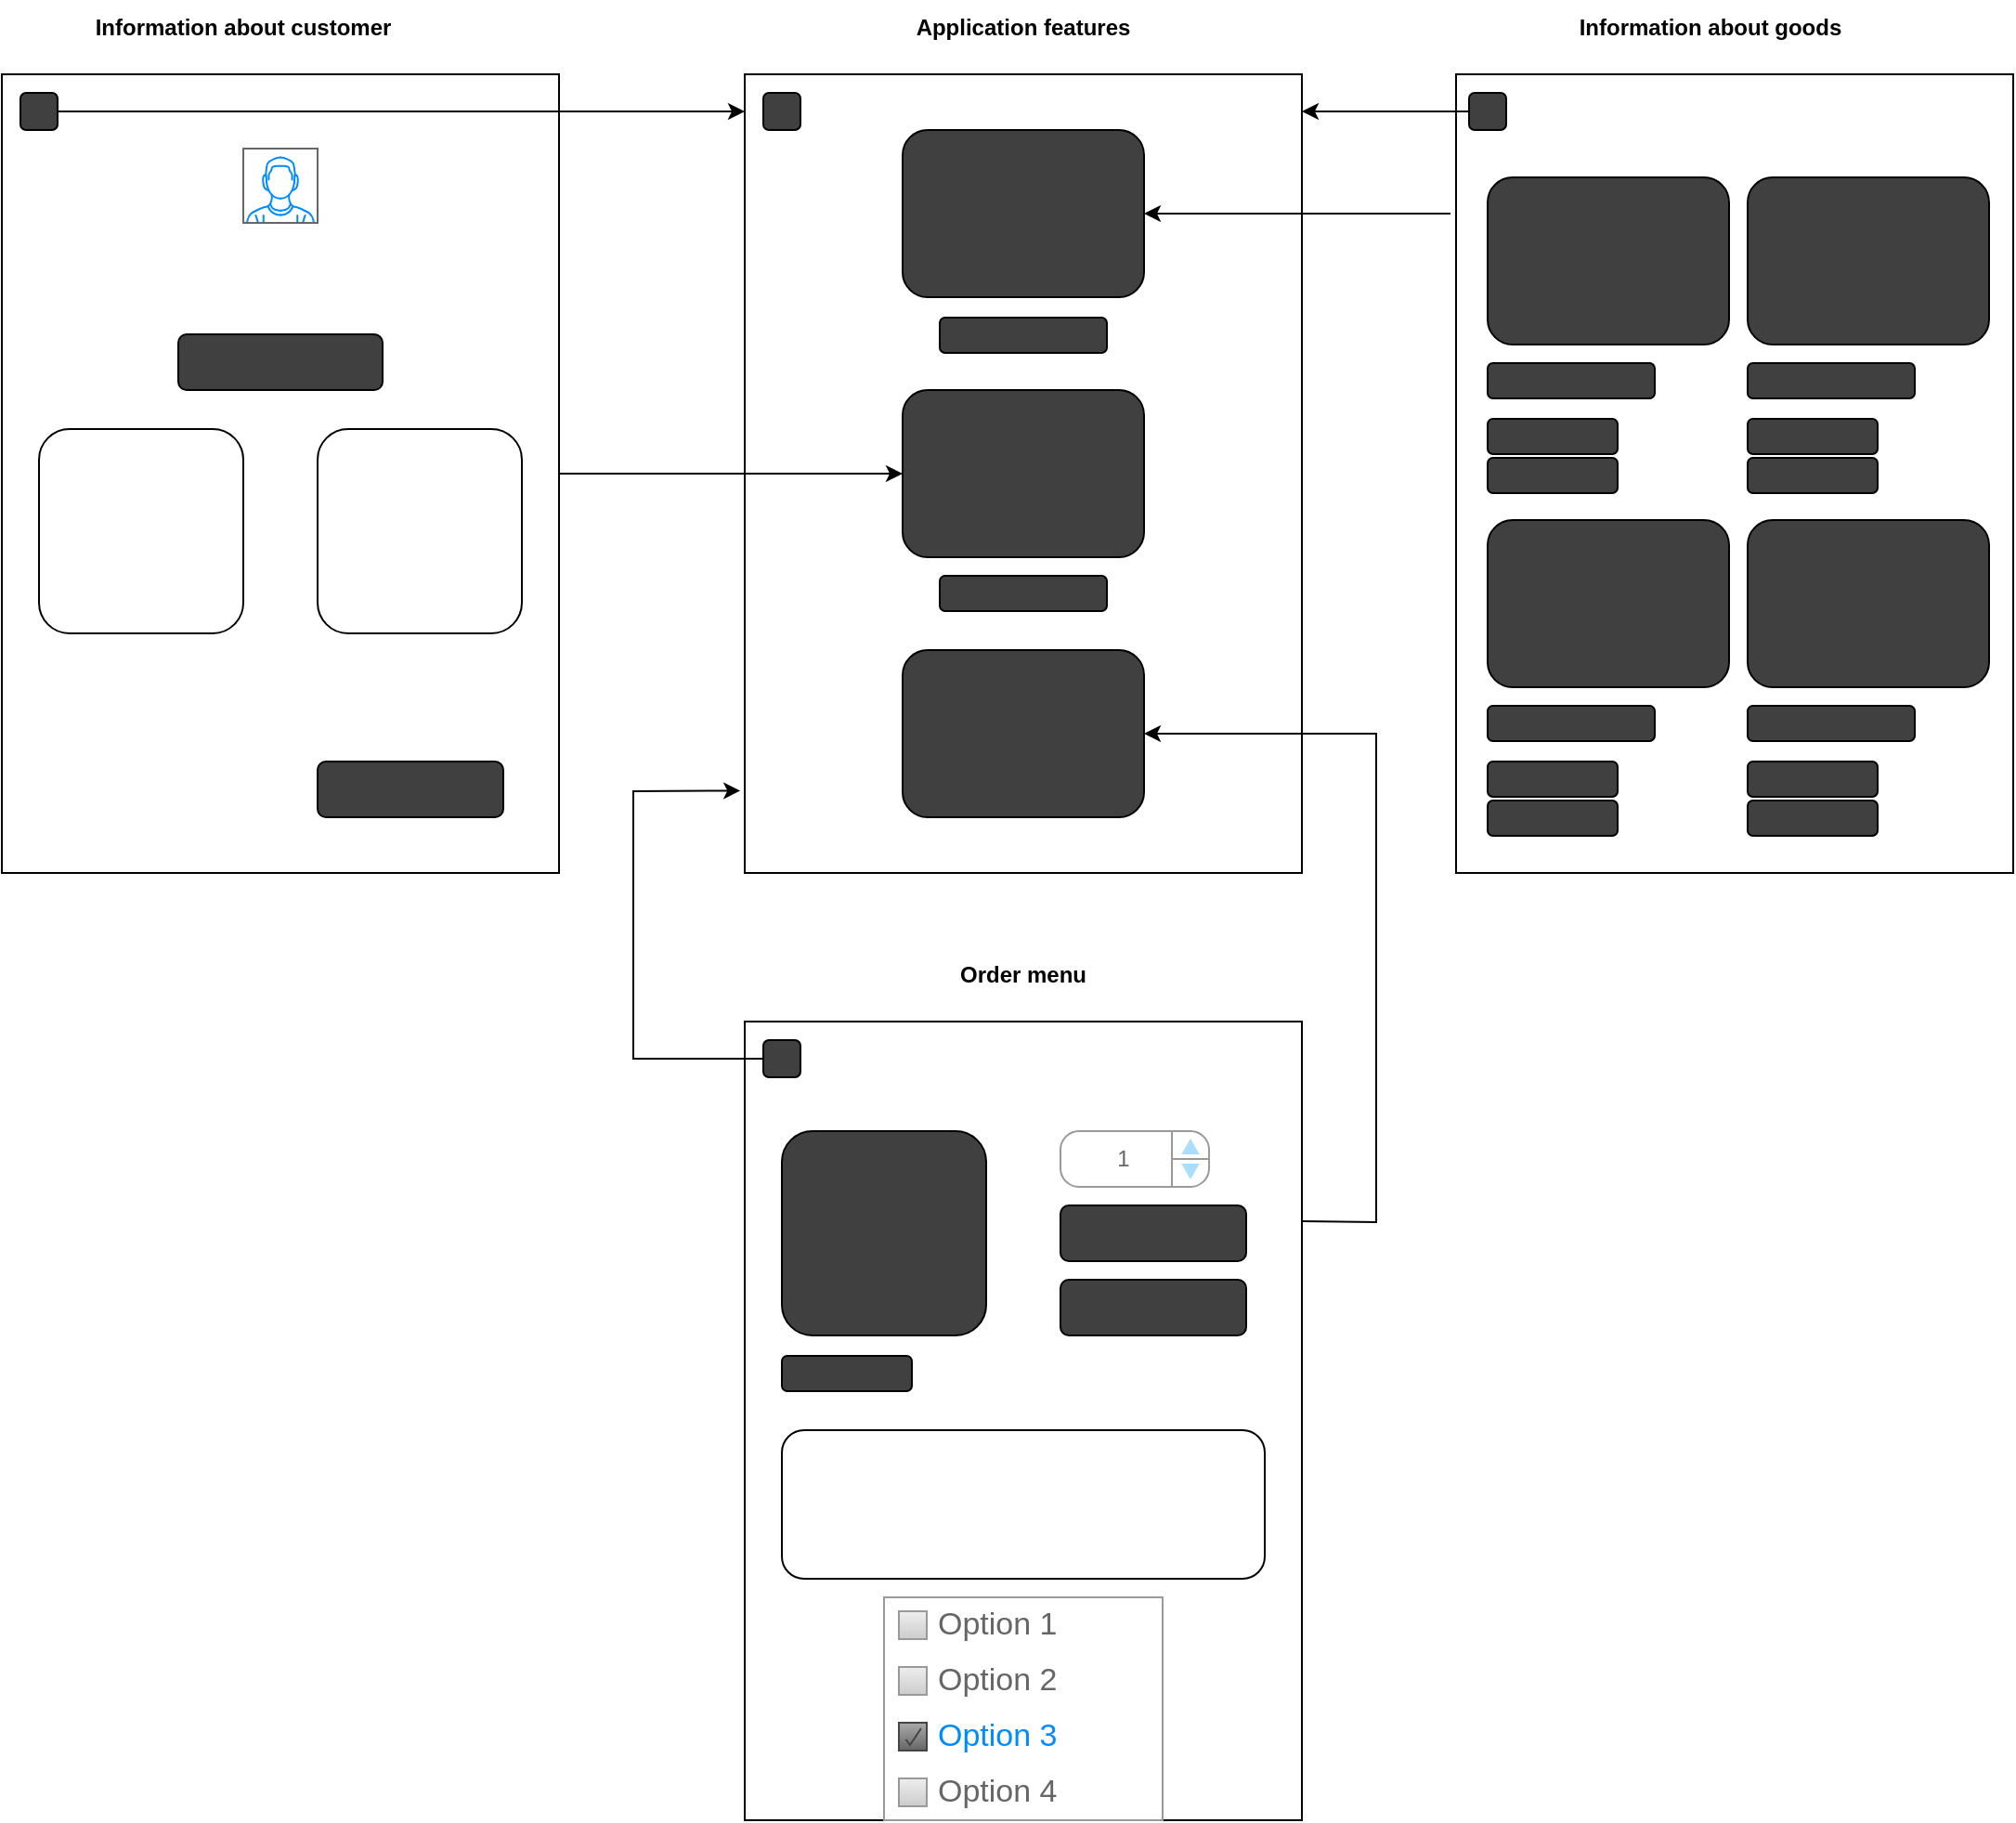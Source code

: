 <mxfile version="22.0.2" type="device">
  <diagram name="Страница — 1" id="diQHkgZ4jj537dQnGkf7">
    <mxGraphModel dx="2626" dy="2130" grid="1" gridSize="10" guides="1" tooltips="1" connect="1" arrows="1" fold="1" page="1" pageScale="1" pageWidth="827" pageHeight="1169" math="0" shadow="0">
      <root>
        <mxCell id="0" />
        <mxCell id="1" parent="0" />
        <mxCell id="UUu7xsAqu7KOiiiqauQD-60" value="" style="rounded=0;whiteSpace=wrap;html=1;" vertex="1" parent="1">
          <mxGeometry x="-50" width="300" height="430" as="geometry" />
        </mxCell>
        <mxCell id="UUu7xsAqu7KOiiiqauQD-59" value="" style="rounded=0;whiteSpace=wrap;html=1;" vertex="1" parent="1">
          <mxGeometry x="350" width="300" height="430" as="geometry" />
        </mxCell>
        <mxCell id="UUu7xsAqu7KOiiiqauQD-3" value="" style="verticalLabelPosition=bottom;shadow=0;dashed=0;align=center;html=1;verticalAlign=top;strokeWidth=1;shape=mxgraph.mockup.containers.userMale;strokeColor=#666666;strokeColor2=#008cff;" vertex="1" parent="1">
          <mxGeometry x="80" y="40" width="40" height="40" as="geometry" />
        </mxCell>
        <mxCell id="UUu7xsAqu7KOiiiqauQD-6" value="" style="rounded=1;whiteSpace=wrap;html=1;fillColor=#404040;" vertex="1" parent="1">
          <mxGeometry x="45" y="140" width="110" height="30" as="geometry" />
        </mxCell>
        <mxCell id="UUu7xsAqu7KOiiiqauQD-8" value="Information about customer" style="text;html=1;strokeColor=none;fillColor=none;align=center;verticalAlign=middle;whiteSpace=wrap;rounded=0;fontStyle=1" vertex="1" parent="1">
          <mxGeometry x="-10" y="-40" width="180" height="30" as="geometry" />
        </mxCell>
        <mxCell id="UUu7xsAqu7KOiiiqauQD-13" value="" style="rounded=1;whiteSpace=wrap;html=1;" vertex="1" parent="1">
          <mxGeometry x="-30" y="191" width="110" height="110" as="geometry" />
        </mxCell>
        <mxCell id="UUu7xsAqu7KOiiiqauQD-14" value="" style="rounded=1;whiteSpace=wrap;html=1;fillColor=#404040;" vertex="1" parent="1">
          <mxGeometry x="-40" y="10" width="20" height="20" as="geometry" />
        </mxCell>
        <mxCell id="UUu7xsAqu7KOiiiqauQD-15" value="" style="rounded=1;whiteSpace=wrap;html=1;fillColor=#404040;" vertex="1" parent="1">
          <mxGeometry x="120" y="370" width="100" height="30" as="geometry" />
        </mxCell>
        <mxCell id="UUu7xsAqu7KOiiiqauQD-17" value="" style="rounded=1;whiteSpace=wrap;html=1;" vertex="1" parent="1">
          <mxGeometry x="120" y="191" width="110" height="110" as="geometry" />
        </mxCell>
        <mxCell id="UUu7xsAqu7KOiiiqauQD-21" value="Application features" style="text;html=1;strokeColor=none;fillColor=none;align=center;verticalAlign=middle;whiteSpace=wrap;rounded=0;fontStyle=1" vertex="1" parent="1">
          <mxGeometry x="410" y="-40" width="180" height="30" as="geometry" />
        </mxCell>
        <mxCell id="UUu7xsAqu7KOiiiqauQD-29" value="" style="rounded=1;whiteSpace=wrap;html=1;fillColor=#404040;" vertex="1" parent="1">
          <mxGeometry x="360" y="10" width="20" height="20" as="geometry" />
        </mxCell>
        <mxCell id="UUu7xsAqu7KOiiiqauQD-30" value="" style="endArrow=classic;html=1;rounded=0;entryX=0;entryY=0.5;entryDx=0;entryDy=0;" edge="1" parent="1" source="UUu7xsAqu7KOiiiqauQD-60" target="UUu7xsAqu7KOiiiqauQD-24">
          <mxGeometry width="50" height="50" relative="1" as="geometry">
            <mxPoint x="310" y="75" as="sourcePoint" />
            <mxPoint x="320" y="190" as="targetPoint" />
          </mxGeometry>
        </mxCell>
        <mxCell id="UUu7xsAqu7KOiiiqauQD-31" value="" style="endArrow=classic;html=1;rounded=0;exitX=1;exitY=0.5;exitDx=0;exitDy=0;" edge="1" parent="1" source="UUu7xsAqu7KOiiiqauQD-14">
          <mxGeometry width="50" height="50" relative="1" as="geometry">
            <mxPoint x="270" y="240" as="sourcePoint" />
            <mxPoint x="350" y="20" as="targetPoint" />
          </mxGeometry>
        </mxCell>
        <mxCell id="UUu7xsAqu7KOiiiqauQD-34" value="" style="rounded=0;whiteSpace=wrap;html=1;" vertex="1" parent="1">
          <mxGeometry x="733" width="300" height="430" as="geometry" />
        </mxCell>
        <mxCell id="UUu7xsAqu7KOiiiqauQD-35" value="Information about goods" style="text;html=1;strokeColor=none;fillColor=none;align=center;verticalAlign=middle;whiteSpace=wrap;rounded=0;fontStyle=1" vertex="1" parent="1">
          <mxGeometry x="780" y="-40" width="180" height="30" as="geometry" />
        </mxCell>
        <mxCell id="UUu7xsAqu7KOiiiqauQD-36" value="" style="rounded=1;whiteSpace=wrap;html=1;fillColor=#404040;" vertex="1" parent="1">
          <mxGeometry x="750" y="55.5" width="130" height="90" as="geometry" />
        </mxCell>
        <mxCell id="UUu7xsAqu7KOiiiqauQD-37" value="" style="rounded=1;whiteSpace=wrap;html=1;fillColor=#404040;" vertex="1" parent="1">
          <mxGeometry x="750" y="155.5" width="90" height="19" as="geometry" />
        </mxCell>
        <mxCell id="UUu7xsAqu7KOiiiqauQD-41" value="" style="rounded=1;whiteSpace=wrap;html=1;fillColor=#404040;" vertex="1" parent="1">
          <mxGeometry x="750" y="185.5" width="70" height="19" as="geometry" />
        </mxCell>
        <mxCell id="UUu7xsAqu7KOiiiqauQD-42" value="" style="rounded=1;whiteSpace=wrap;html=1;fillColor=#404040;" vertex="1" parent="1">
          <mxGeometry x="750" y="206.5" width="70" height="19" as="geometry" />
        </mxCell>
        <mxCell id="UUu7xsAqu7KOiiiqauQD-45" value="" style="rounded=1;whiteSpace=wrap;html=1;fillColor=#404040;" vertex="1" parent="1">
          <mxGeometry x="890" y="55.5" width="130" height="90" as="geometry" />
        </mxCell>
        <mxCell id="UUu7xsAqu7KOiiiqauQD-46" value="" style="rounded=1;whiteSpace=wrap;html=1;fillColor=#404040;" vertex="1" parent="1">
          <mxGeometry x="890" y="155.5" width="90" height="19" as="geometry" />
        </mxCell>
        <mxCell id="UUu7xsAqu7KOiiiqauQD-47" value="" style="rounded=1;whiteSpace=wrap;html=1;fillColor=#404040;" vertex="1" parent="1">
          <mxGeometry x="890" y="185.5" width="70" height="19" as="geometry" />
        </mxCell>
        <mxCell id="UUu7xsAqu7KOiiiqauQD-48" value="" style="rounded=1;whiteSpace=wrap;html=1;fillColor=#404040;" vertex="1" parent="1">
          <mxGeometry x="890" y="206.5" width="70" height="19" as="geometry" />
        </mxCell>
        <mxCell id="UUu7xsAqu7KOiiiqauQD-49" value="" style="rounded=1;whiteSpace=wrap;html=1;fillColor=#404040;" vertex="1" parent="1">
          <mxGeometry x="750" y="240" width="130" height="90" as="geometry" />
        </mxCell>
        <mxCell id="UUu7xsAqu7KOiiiqauQD-50" value="" style="rounded=1;whiteSpace=wrap;html=1;fillColor=#404040;" vertex="1" parent="1">
          <mxGeometry x="750" y="340" width="90" height="19" as="geometry" />
        </mxCell>
        <mxCell id="UUu7xsAqu7KOiiiqauQD-51" value="" style="rounded=1;whiteSpace=wrap;html=1;fillColor=#404040;" vertex="1" parent="1">
          <mxGeometry x="750" y="370" width="70" height="19" as="geometry" />
        </mxCell>
        <mxCell id="UUu7xsAqu7KOiiiqauQD-52" value="" style="rounded=1;whiteSpace=wrap;html=1;fillColor=#404040;" vertex="1" parent="1">
          <mxGeometry x="750" y="391" width="70" height="19" as="geometry" />
        </mxCell>
        <mxCell id="UUu7xsAqu7KOiiiqauQD-53" value="" style="rounded=1;whiteSpace=wrap;html=1;fillColor=#404040;" vertex="1" parent="1">
          <mxGeometry x="890" y="240" width="130" height="90" as="geometry" />
        </mxCell>
        <mxCell id="UUu7xsAqu7KOiiiqauQD-54" value="" style="rounded=1;whiteSpace=wrap;html=1;fillColor=#404040;" vertex="1" parent="1">
          <mxGeometry x="890" y="340" width="90" height="19" as="geometry" />
        </mxCell>
        <mxCell id="UUu7xsAqu7KOiiiqauQD-55" value="" style="rounded=1;whiteSpace=wrap;html=1;fillColor=#404040;" vertex="1" parent="1">
          <mxGeometry x="890" y="370" width="70" height="19" as="geometry" />
        </mxCell>
        <mxCell id="UUu7xsAqu7KOiiiqauQD-56" value="" style="rounded=1;whiteSpace=wrap;html=1;fillColor=#404040;" vertex="1" parent="1">
          <mxGeometry x="890" y="391" width="70" height="19" as="geometry" />
        </mxCell>
        <mxCell id="UUu7xsAqu7KOiiiqauQD-22" value="" style="rounded=1;whiteSpace=wrap;html=1;fillColor=#404040;" vertex="1" parent="1">
          <mxGeometry x="435" y="30" width="130" height="90" as="geometry" />
        </mxCell>
        <mxCell id="UUu7xsAqu7KOiiiqauQD-23" value="" style="rounded=1;whiteSpace=wrap;html=1;fillColor=#404040;" vertex="1" parent="1">
          <mxGeometry x="455" y="131" width="90" height="19" as="geometry" />
        </mxCell>
        <mxCell id="UUu7xsAqu7KOiiiqauQD-25" value="" style="rounded=1;whiteSpace=wrap;html=1;fillColor=#404040;" vertex="1" parent="1">
          <mxGeometry x="455" y="270" width="90" height="19" as="geometry" />
        </mxCell>
        <mxCell id="UUu7xsAqu7KOiiiqauQD-24" value="" style="rounded=1;whiteSpace=wrap;html=1;fillColor=#404040;" vertex="1" parent="1">
          <mxGeometry x="435" y="170" width="130" height="90" as="geometry" />
        </mxCell>
        <mxCell id="UUu7xsAqu7KOiiiqauQD-26" value="" style="rounded=1;whiteSpace=wrap;html=1;fillColor=#404040;" vertex="1" parent="1">
          <mxGeometry x="435" y="310" width="130" height="90" as="geometry" />
        </mxCell>
        <mxCell id="UUu7xsAqu7KOiiiqauQD-61" value="" style="endArrow=classic;html=1;rounded=0;entryX=1;entryY=0.5;entryDx=0;entryDy=0;" edge="1" parent="1" target="UUu7xsAqu7KOiiiqauQD-22">
          <mxGeometry width="50" height="50" relative="1" as="geometry">
            <mxPoint x="730" y="75" as="sourcePoint" />
            <mxPoint x="560" y="280" as="targetPoint" />
          </mxGeometry>
        </mxCell>
        <mxCell id="UUu7xsAqu7KOiiiqauQD-62" value="" style="rounded=1;whiteSpace=wrap;html=1;fillColor=#404040;" vertex="1" parent="1">
          <mxGeometry x="740" y="10" width="20" height="20" as="geometry" />
        </mxCell>
        <mxCell id="UUu7xsAqu7KOiiiqauQD-63" value="" style="endArrow=classic;html=1;rounded=0;exitX=0;exitY=0.5;exitDx=0;exitDy=0;" edge="1" parent="1" source="UUu7xsAqu7KOiiiqauQD-62">
          <mxGeometry width="50" height="50" relative="1" as="geometry">
            <mxPoint x="530" y="210" as="sourcePoint" />
            <mxPoint x="650" y="20" as="targetPoint" />
          </mxGeometry>
        </mxCell>
        <mxCell id="UUu7xsAqu7KOiiiqauQD-65" value="" style="rounded=0;whiteSpace=wrap;html=1;" vertex="1" parent="1">
          <mxGeometry x="350" y="510" width="300" height="430" as="geometry" />
        </mxCell>
        <mxCell id="UUu7xsAqu7KOiiiqauQD-67" value="Order menu" style="text;html=1;strokeColor=none;fillColor=none;align=center;verticalAlign=middle;whiteSpace=wrap;rounded=0;fontStyle=1" vertex="1" parent="1">
          <mxGeometry x="410" y="470" width="180" height="30" as="geometry" />
        </mxCell>
        <mxCell id="UUu7xsAqu7KOiiiqauQD-68" value="" style="rounded=1;whiteSpace=wrap;html=1;fillColor=#404040;" vertex="1" parent="1">
          <mxGeometry x="360" y="520" width="20" height="20" as="geometry" />
        </mxCell>
        <mxCell id="UUu7xsAqu7KOiiiqauQD-69" value="" style="endArrow=classic;html=1;rounded=0;exitX=1;exitY=0.25;exitDx=0;exitDy=0;entryX=1;entryY=0.5;entryDx=0;entryDy=0;" edge="1" parent="1" source="UUu7xsAqu7KOiiiqauQD-65" target="UUu7xsAqu7KOiiiqauQD-26">
          <mxGeometry width="50" height="50" relative="1" as="geometry">
            <mxPoint x="670" y="564" as="sourcePoint" />
            <mxPoint x="720" y="514" as="targetPoint" />
            <Array as="points">
              <mxPoint x="690" y="618" />
              <mxPoint x="690" y="355" />
            </Array>
          </mxGeometry>
        </mxCell>
        <mxCell id="UUu7xsAqu7KOiiiqauQD-70" value="&lt;table cellpadding=&quot;0&quot; cellspacing=&quot;0&quot; style=&quot;width: 100%; height: 100%; font-size: 12px;&quot;&gt;&lt;tbody style=&quot;font-size: 12px;&quot;&gt;&lt;tr style=&quot;font-size: 12px;&quot;&gt;&lt;td style=&quot;width: 85%; font-size: 12px;&quot;&gt;1&lt;/td&gt;&lt;td style=&quot;width: 15%; font-size: 12px;&quot;&gt;&lt;/td&gt;&lt;/tr&gt;&lt;/tbody&gt;&lt;/table&gt;" style="strokeWidth=1;shadow=0;dashed=0;align=center;html=1;shape=mxgraph.mockup.forms.spinner;strokeColor=#999999;spinLayout=right;spinStyle=normal;adjStyle=triangle;fillColor=#aaddff;fontSize=12;fontColor=#666666;mainText=;html=1;overflow=fill;" vertex="1" parent="1">
          <mxGeometry x="520" y="569" width="80" height="30" as="geometry" />
        </mxCell>
        <mxCell id="UUu7xsAqu7KOiiiqauQD-71" value="" style="rounded=1;whiteSpace=wrap;html=1;fillColor=#404040;" vertex="1" parent="1">
          <mxGeometry x="520" y="609" width="100" height="30" as="geometry" />
        </mxCell>
        <mxCell id="UUu7xsAqu7KOiiiqauQD-72" value="" style="rounded=1;whiteSpace=wrap;html=1;fillColor=#404040;" vertex="1" parent="1">
          <mxGeometry x="370" y="569" width="110" height="110" as="geometry" />
        </mxCell>
        <mxCell id="UUu7xsAqu7KOiiiqauQD-73" value="" style="rounded=1;whiteSpace=wrap;html=1;" vertex="1" parent="1">
          <mxGeometry x="370" y="730" width="260" height="80" as="geometry" />
        </mxCell>
        <mxCell id="UUu7xsAqu7KOiiiqauQD-74" value="" style="rounded=1;whiteSpace=wrap;html=1;fillColor=#404040;" vertex="1" parent="1">
          <mxGeometry x="520" y="649" width="100" height="30" as="geometry" />
        </mxCell>
        <mxCell id="UUu7xsAqu7KOiiiqauQD-75" value="" style="rounded=1;whiteSpace=wrap;html=1;fillColor=#404040;" vertex="1" parent="1">
          <mxGeometry x="370" y="690" width="70" height="19" as="geometry" />
        </mxCell>
        <mxCell id="UUu7xsAqu7KOiiiqauQD-76" value="" style="endArrow=classic;html=1;rounded=0;exitX=0;exitY=0.5;exitDx=0;exitDy=0;entryX=-0.008;entryY=0.897;entryDx=0;entryDy=0;entryPerimeter=0;" edge="1" parent="1" source="UUu7xsAqu7KOiiiqauQD-68" target="UUu7xsAqu7KOiiiqauQD-59">
          <mxGeometry width="50" height="50" relative="1" as="geometry">
            <mxPoint x="530" y="510" as="sourcePoint" />
            <mxPoint x="580" y="460" as="targetPoint" />
            <Array as="points">
              <mxPoint x="290" y="530" />
              <mxPoint x="290" y="386" />
            </Array>
          </mxGeometry>
        </mxCell>
        <mxCell id="UUu7xsAqu7KOiiiqauQD-77" value="" style="strokeWidth=1;shadow=0;dashed=0;align=center;html=1;shape=mxgraph.mockup.forms.rrect;rSize=0;strokeColor=#999999;fillColor=#ffffff;recursiveResize=0;" vertex="1" parent="1">
          <mxGeometry x="425" y="820" width="150" height="120" as="geometry" />
        </mxCell>
        <mxCell id="UUu7xsAqu7KOiiiqauQD-78" value="Option 1" style="strokeWidth=1;shadow=0;dashed=0;align=center;html=1;shape=mxgraph.mockup.forms.rrect;rSize=0;fillColor=#eeeeee;strokeColor=#999999;gradientColor=#cccccc;align=left;spacingLeft=4;fontSize=17;fontColor=#666666;labelPosition=right;" vertex="1" parent="UUu7xsAqu7KOiiiqauQD-77">
          <mxGeometry x="8" y="7.5" width="15" height="15" as="geometry" />
        </mxCell>
        <mxCell id="UUu7xsAqu7KOiiiqauQD-79" value="Option 2" style="strokeWidth=1;shadow=0;dashed=0;align=center;html=1;shape=mxgraph.mockup.forms.rrect;rSize=0;fillColor=#eeeeee;strokeColor=#999999;gradientColor=#cccccc;align=left;spacingLeft=4;fontSize=17;fontColor=#666666;labelPosition=right;" vertex="1" parent="UUu7xsAqu7KOiiiqauQD-77">
          <mxGeometry x="8" y="37.5" width="15" height="15" as="geometry" />
        </mxCell>
        <mxCell id="UUu7xsAqu7KOiiiqauQD-80" value="Option 3" style="strokeWidth=1;shadow=0;dashed=0;align=center;html=1;shape=mxgraph.mockup.forms.checkbox;rSize=0;resizable=0;fillColor=#aaaaaa;strokeColor=#444444;gradientColor=#666666;align=left;spacingLeft=4;fontSize=17;fontColor=#008cff;labelPosition=right;" vertex="1" parent="UUu7xsAqu7KOiiiqauQD-77">
          <mxGeometry x="8" y="67.5" width="15" height="15" as="geometry" />
        </mxCell>
        <mxCell id="UUu7xsAqu7KOiiiqauQD-81" value="Option 4" style="strokeWidth=1;shadow=0;dashed=0;align=center;html=1;shape=mxgraph.mockup.forms.rrect;rSize=0;fillColor=#eeeeee;strokeColor=#999999;gradientColor=#cccccc;align=left;spacingLeft=4;fontSize=17;fontColor=#666666;labelPosition=right;" vertex="1" parent="UUu7xsAqu7KOiiiqauQD-77">
          <mxGeometry x="8" y="97.5" width="15" height="15" as="geometry" />
        </mxCell>
      </root>
    </mxGraphModel>
  </diagram>
</mxfile>
